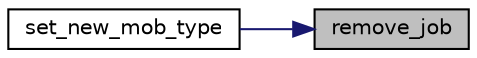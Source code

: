digraph "remove_job"
{
 // LATEX_PDF_SIZE
  edge [fontname="Helvetica",fontsize="10",labelfontname="Helvetica",labelfontsize="10"];
  node [fontname="Helvetica",fontsize="10",shape=record];
  rankdir="RL";
  Node1 [label="remove_job",height=0.2,width=0.4,color="black", fillcolor="grey75", style="filled", fontcolor="black",tooltip=" "];
  Node1 -> Node2 [dir="back",color="midnightblue",fontsize="10",style="solid",fontname="Helvetica"];
  Node2 [label="set_new_mob_type",height=0.2,width=0.4,color="black", fillcolor="white", style="filled",URL="$omg_8h.html#a71f479f6d192865199ae60331e0f52a6",tooltip="Given the ID of the node and its type, change its correponding mobility generator into the one given ..."];
}

